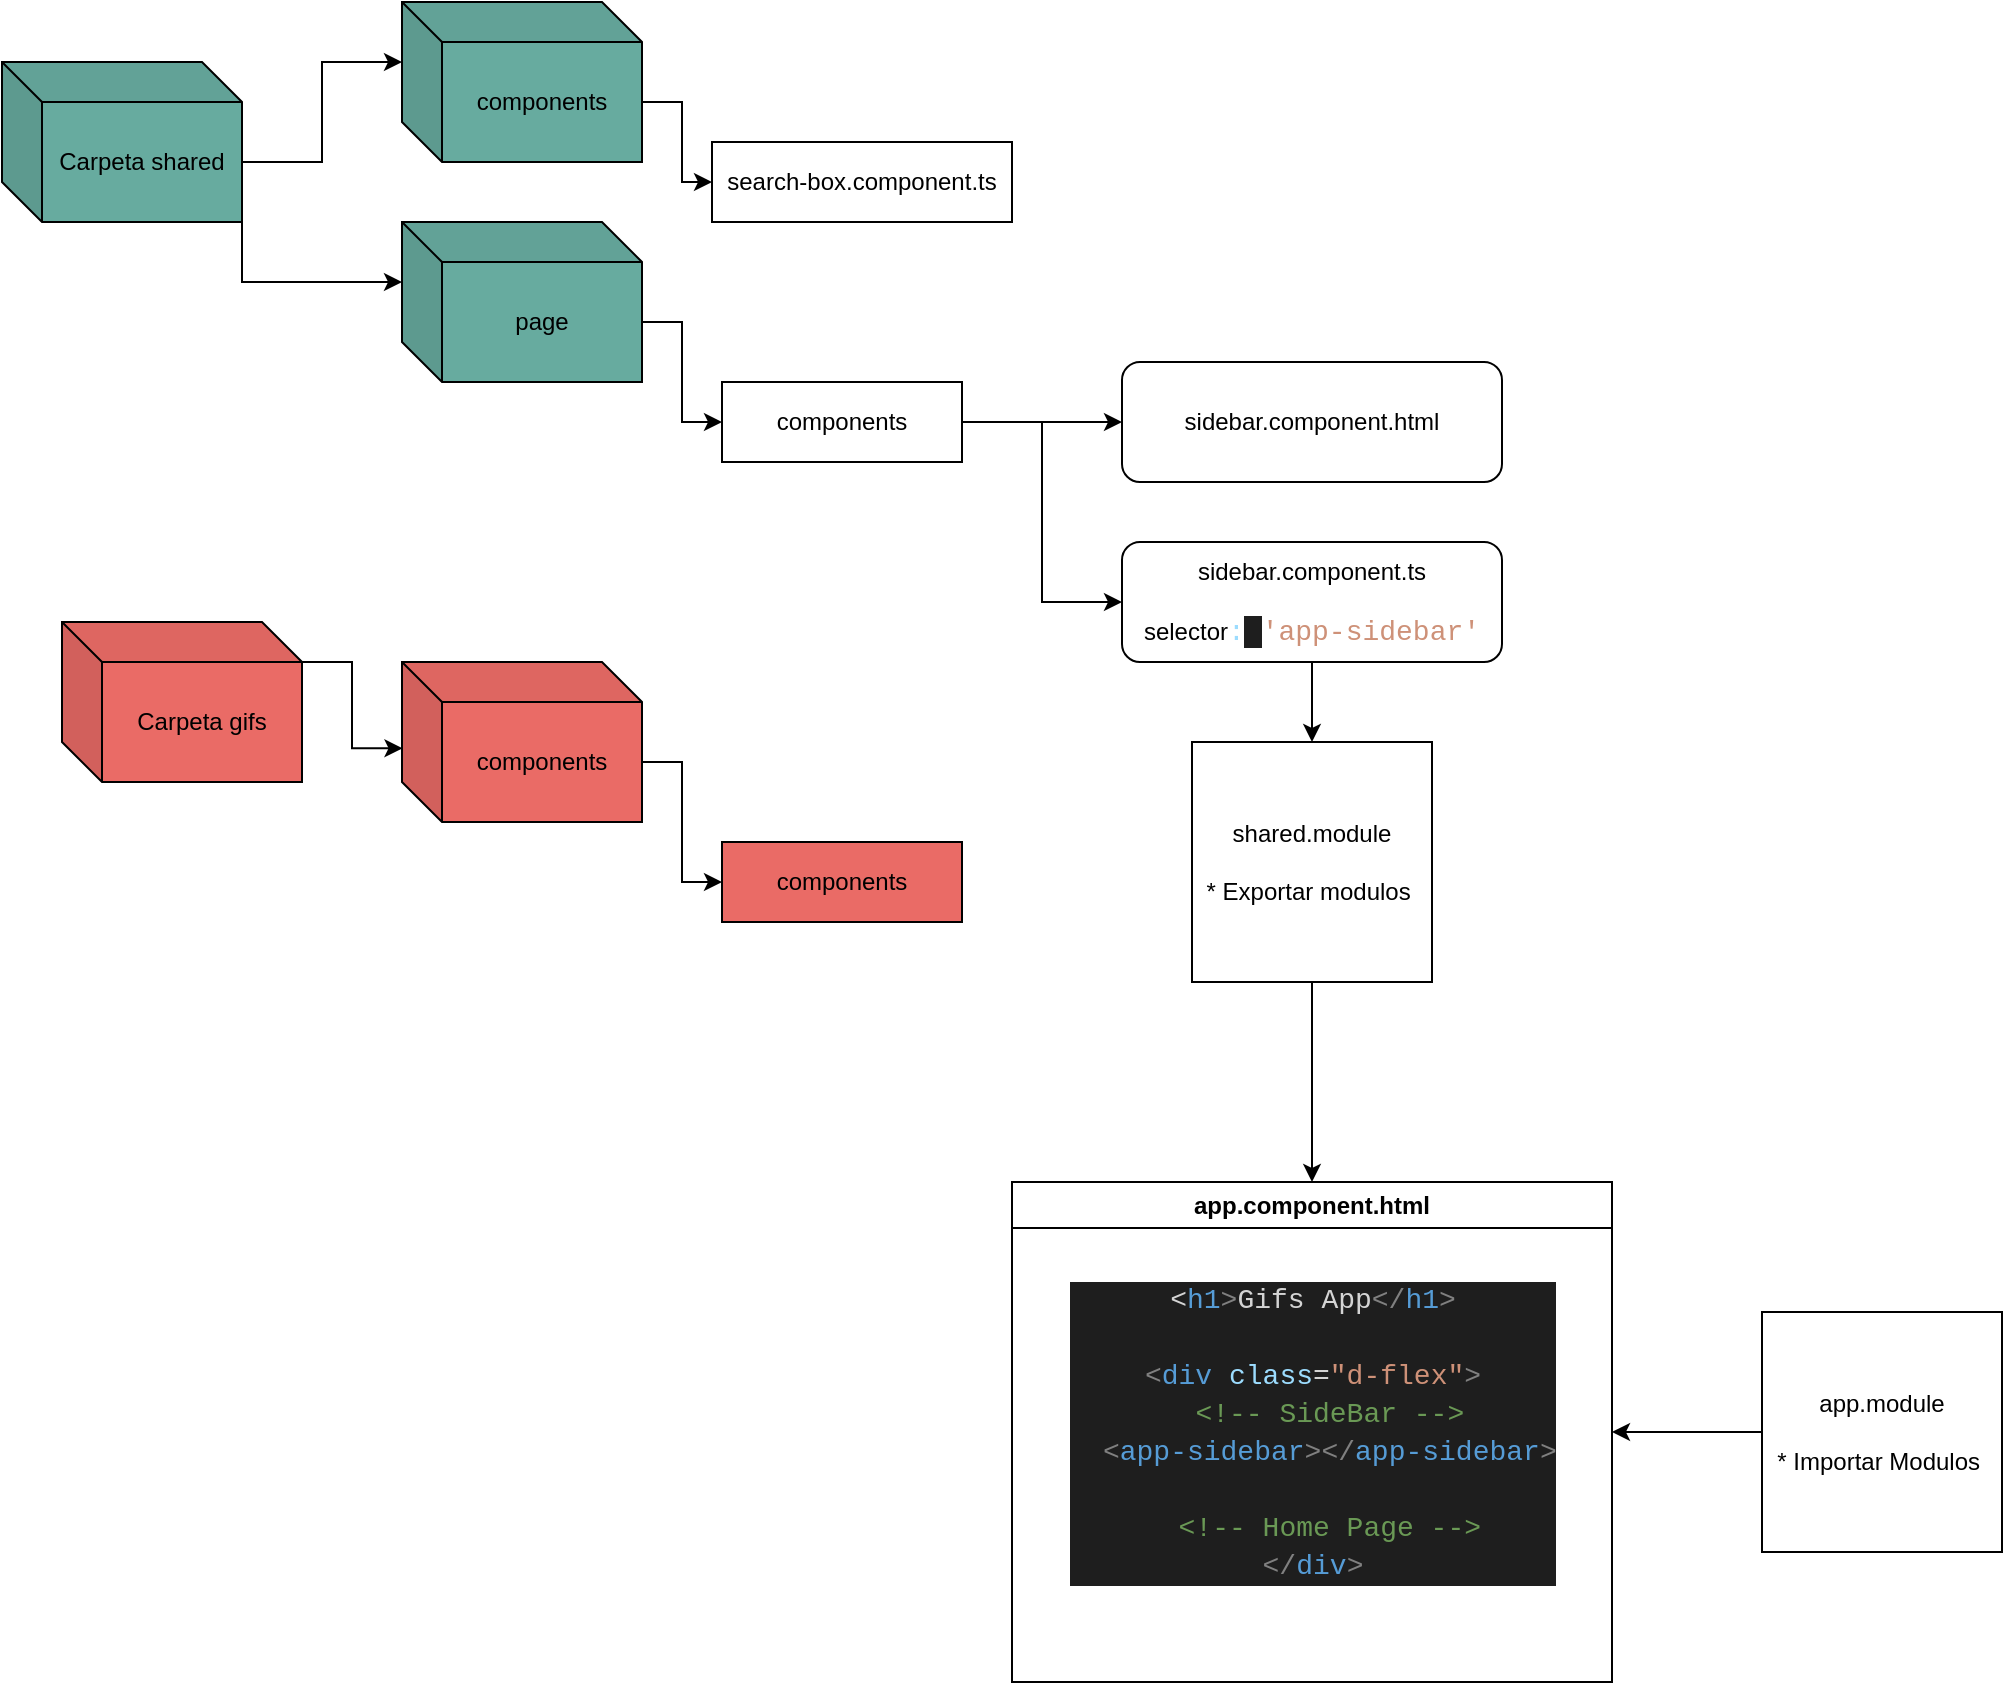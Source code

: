<mxfile version="21.2.9" type="device">
  <diagram name="Página-1" id="BHI88ZndC61EMu_BznhN">
    <mxGraphModel dx="2206" dy="1785" grid="1" gridSize="10" guides="1" tooltips="1" connect="1" arrows="1" fold="1" page="1" pageScale="1" pageWidth="827" pageHeight="1169" math="0" shadow="0">
      <root>
        <mxCell id="0" />
        <mxCell id="1" parent="0" />
        <mxCell id="qLr8i8mf7fz0wRjPMqTa-39" style="edgeStyle=orthogonalEdgeStyle;rounded=0;orthogonalLoop=1;jettySize=auto;html=1;exitX=0.5;exitY=1;exitDx=0;exitDy=0;entryX=0.5;entryY=0;entryDx=0;entryDy=0;" edge="1" parent="1" source="qLr8i8mf7fz0wRjPMqTa-1" target="qLr8i8mf7fz0wRjPMqTa-36">
          <mxGeometry relative="1" as="geometry" />
        </mxCell>
        <mxCell id="qLr8i8mf7fz0wRjPMqTa-1" value="shared.module&lt;br&gt;&lt;br&gt;* Exportar modulos&amp;nbsp;" style="whiteSpace=wrap;html=1;aspect=fixed;" vertex="1" parent="1">
          <mxGeometry x="395" y="340" width="120" height="120" as="geometry" />
        </mxCell>
        <mxCell id="qLr8i8mf7fz0wRjPMqTa-6" style="edgeStyle=orthogonalEdgeStyle;rounded=0;orthogonalLoop=1;jettySize=auto;html=1;exitX=1;exitY=0.5;exitDx=0;exitDy=0;entryX=0;entryY=0.5;entryDx=0;entryDy=0;" edge="1" parent="1" source="qLr8i8mf7fz0wRjPMqTa-2" target="qLr8i8mf7fz0wRjPMqTa-3">
          <mxGeometry relative="1" as="geometry" />
        </mxCell>
        <mxCell id="qLr8i8mf7fz0wRjPMqTa-38" style="edgeStyle=orthogonalEdgeStyle;rounded=0;orthogonalLoop=1;jettySize=auto;html=1;exitX=1;exitY=0.5;exitDx=0;exitDy=0;entryX=0;entryY=0.5;entryDx=0;entryDy=0;" edge="1" parent="1" source="qLr8i8mf7fz0wRjPMqTa-2" target="qLr8i8mf7fz0wRjPMqTa-29">
          <mxGeometry relative="1" as="geometry" />
        </mxCell>
        <mxCell id="qLr8i8mf7fz0wRjPMqTa-2" value="components" style="rounded=0;whiteSpace=wrap;html=1;" vertex="1" parent="1">
          <mxGeometry x="160" y="160" width="120" height="40" as="geometry" />
        </mxCell>
        <mxCell id="qLr8i8mf7fz0wRjPMqTa-3" value="sidebar.component.html" style="rounded=1;whiteSpace=wrap;html=1;" vertex="1" parent="1">
          <mxGeometry x="360" y="150" width="190" height="60" as="geometry" />
        </mxCell>
        <mxCell id="qLr8i8mf7fz0wRjPMqTa-26" style="edgeStyle=orthogonalEdgeStyle;rounded=0;orthogonalLoop=1;jettySize=auto;html=1;exitX=1;exitY=1;exitDx=0;exitDy=0;exitPerimeter=0;entryX=0;entryY=0;entryDx=0;entryDy=30;entryPerimeter=0;" edge="1" parent="1" source="qLr8i8mf7fz0wRjPMqTa-15" target="qLr8i8mf7fz0wRjPMqTa-17">
          <mxGeometry relative="1" as="geometry" />
        </mxCell>
        <mxCell id="qLr8i8mf7fz0wRjPMqTa-44" style="edgeStyle=orthogonalEdgeStyle;rounded=0;orthogonalLoop=1;jettySize=auto;html=1;exitX=0;exitY=0;exitDx=120;exitDy=50;exitPerimeter=0;entryX=0;entryY=0;entryDx=0;entryDy=30;entryPerimeter=0;" edge="1" parent="1" source="qLr8i8mf7fz0wRjPMqTa-15" target="qLr8i8mf7fz0wRjPMqTa-43">
          <mxGeometry relative="1" as="geometry" />
        </mxCell>
        <mxCell id="qLr8i8mf7fz0wRjPMqTa-15" value="Carpeta shared" style="shape=cube;whiteSpace=wrap;html=1;boundedLbl=1;backgroundOutline=1;darkOpacity=0.05;darkOpacity2=0.1;fillColor=#67AB9F;" vertex="1" parent="1">
          <mxGeometry x="-200" width="120" height="80" as="geometry" />
        </mxCell>
        <mxCell id="qLr8i8mf7fz0wRjPMqTa-28" style="edgeStyle=orthogonalEdgeStyle;rounded=0;orthogonalLoop=1;jettySize=auto;html=1;exitX=0;exitY=0;exitDx=120;exitDy=50;exitPerimeter=0;entryX=0;entryY=0.5;entryDx=0;entryDy=0;" edge="1" parent="1" source="qLr8i8mf7fz0wRjPMqTa-17" target="qLr8i8mf7fz0wRjPMqTa-2">
          <mxGeometry relative="1" as="geometry" />
        </mxCell>
        <mxCell id="qLr8i8mf7fz0wRjPMqTa-17" value="page" style="shape=cube;whiteSpace=wrap;html=1;boundedLbl=1;backgroundOutline=1;darkOpacity=0.05;darkOpacity2=0.1;fillColor=#67AB9F;" vertex="1" parent="1">
          <mxGeometry y="80" width="120" height="80" as="geometry" />
        </mxCell>
        <mxCell id="qLr8i8mf7fz0wRjPMqTa-30" style="edgeStyle=orthogonalEdgeStyle;rounded=0;orthogonalLoop=1;jettySize=auto;html=1;exitX=0.5;exitY=1;exitDx=0;exitDy=0;entryX=0.5;entryY=0;entryDx=0;entryDy=0;" edge="1" parent="1" source="qLr8i8mf7fz0wRjPMqTa-29" target="qLr8i8mf7fz0wRjPMqTa-1">
          <mxGeometry relative="1" as="geometry" />
        </mxCell>
        <mxCell id="qLr8i8mf7fz0wRjPMqTa-29" value="sidebar.component.ts&lt;br&gt;&lt;br&gt;selector&lt;span style=&quot;border-color: var(--border-color); font-family: Consolas, &amp;quot;Courier New&amp;quot;, monospace; font-size: 14px; color: rgb(156, 220, 254);&quot;&gt;:&lt;/span&gt;&lt;span style=&quot;color: rgb(212, 212, 212); font-family: Consolas, &amp;quot;Courier New&amp;quot;, monospace; font-size: 14px; background-color: rgb(30, 30, 30);&quot;&gt;&amp;nbsp;&lt;/span&gt;&lt;span style=&quot;border-color: var(--border-color); font-family: Consolas, &amp;quot;Courier New&amp;quot;, monospace; font-size: 14px; color: rgb(206, 145, 120);&quot;&gt;&#39;app-sidebar&#39;&lt;/span&gt;" style="rounded=1;whiteSpace=wrap;html=1;" vertex="1" parent="1">
          <mxGeometry x="360" y="240" width="190" height="60" as="geometry" />
        </mxCell>
        <mxCell id="qLr8i8mf7fz0wRjPMqTa-33" style="edgeStyle=orthogonalEdgeStyle;rounded=0;orthogonalLoop=1;jettySize=auto;html=1;exitX=0;exitY=0;exitDx=120;exitDy=20;exitPerimeter=0;entryX=0.002;entryY=0.539;entryDx=0;entryDy=0;entryPerimeter=0;" edge="1" parent="1" source="qLr8i8mf7fz0wRjPMqTa-31" target="qLr8i8mf7fz0wRjPMqTa-32">
          <mxGeometry relative="1" as="geometry" />
        </mxCell>
        <mxCell id="qLr8i8mf7fz0wRjPMqTa-31" value="Carpeta gifs" style="shape=cube;whiteSpace=wrap;html=1;boundedLbl=1;backgroundOutline=1;darkOpacity=0.05;darkOpacity2=0.1;fillColor=#EA6B66;" vertex="1" parent="1">
          <mxGeometry x="-170" y="280" width="120" height="80" as="geometry" />
        </mxCell>
        <mxCell id="qLr8i8mf7fz0wRjPMqTa-35" style="edgeStyle=orthogonalEdgeStyle;rounded=0;orthogonalLoop=1;jettySize=auto;html=1;exitX=0;exitY=0;exitDx=120;exitDy=50;exitPerimeter=0;entryX=0;entryY=0.5;entryDx=0;entryDy=0;" edge="1" parent="1" source="qLr8i8mf7fz0wRjPMqTa-32" target="qLr8i8mf7fz0wRjPMqTa-34">
          <mxGeometry relative="1" as="geometry" />
        </mxCell>
        <mxCell id="qLr8i8mf7fz0wRjPMqTa-32" value="components" style="shape=cube;whiteSpace=wrap;html=1;boundedLbl=1;backgroundOutline=1;darkOpacity=0.05;darkOpacity2=0.1;fillColor=#EA6B66;" vertex="1" parent="1">
          <mxGeometry y="300" width="120" height="80" as="geometry" />
        </mxCell>
        <mxCell id="qLr8i8mf7fz0wRjPMqTa-34" value="components" style="rounded=0;whiteSpace=wrap;html=1;fillColor=#EA6B66;" vertex="1" parent="1">
          <mxGeometry x="160" y="390" width="120" height="40" as="geometry" />
        </mxCell>
        <mxCell id="qLr8i8mf7fz0wRjPMqTa-36" value="app.component.html" style="swimlane;whiteSpace=wrap;html=1;" vertex="1" parent="1">
          <mxGeometry x="305" y="560" width="300" height="250" as="geometry" />
        </mxCell>
        <mxCell id="qLr8i8mf7fz0wRjPMqTa-37" value="&lt;div style=&quot;color: rgb(212, 212, 212); background-color: rgb(30, 30, 30); font-family: Consolas, &amp;quot;Courier New&amp;quot;, monospace; font-size: 14px; line-height: 19px;&quot;&gt;&lt;div&gt;&amp;lt;&lt;span style=&quot;color: #569cd6;&quot;&gt;h1&lt;/span&gt;&lt;span style=&quot;color: #808080;&quot;&gt;&amp;gt;&lt;/span&gt;Gifs App&lt;span style=&quot;color: #808080;&quot;&gt;&amp;lt;/&lt;/span&gt;&lt;span style=&quot;color: #569cd6;&quot;&gt;h1&lt;/span&gt;&lt;span style=&quot;color: #808080;&quot;&gt;&amp;gt;&lt;/span&gt;&lt;/div&gt;&lt;br&gt;&lt;div&gt;&lt;span style=&quot;color: #808080;&quot;&gt;&amp;lt;&lt;/span&gt;&lt;span style=&quot;color: #569cd6;&quot;&gt;div&lt;/span&gt; &lt;span style=&quot;color: #9cdcfe;&quot;&gt;class&lt;/span&gt;=&lt;span style=&quot;color: #ce9178;&quot;&gt;&quot;d-flex&quot;&lt;/span&gt;&lt;span style=&quot;color: #808080;&quot;&gt;&amp;gt;&lt;/span&gt;&lt;/div&gt;&lt;div&gt;&amp;nbsp; &lt;span style=&quot;color: #6a9955;&quot;&gt;&amp;lt;!-- SideBar --&amp;gt;&lt;/span&gt;&lt;/div&gt;&lt;div&gt;&amp;nbsp; &lt;span style=&quot;color: #808080;&quot;&gt;&amp;lt;&lt;/span&gt;&lt;span style=&quot;color: #569cd6;&quot;&gt;app-sidebar&lt;/span&gt;&lt;span style=&quot;color: #808080;&quot;&gt;&amp;gt;&amp;lt;/&lt;/span&gt;&lt;span style=&quot;color: #569cd6;&quot;&gt;app-sidebar&lt;/span&gt;&lt;span style=&quot;color: #808080;&quot;&gt;&amp;gt;&lt;/span&gt;&lt;/div&gt;&lt;br&gt;&lt;div&gt;&amp;nbsp; &lt;span style=&quot;color: #6a9955;&quot;&gt;&amp;lt;!-- Home Page --&amp;gt;&lt;/span&gt;&lt;/div&gt;&lt;div&gt;&lt;span style=&quot;color: #808080;&quot;&gt;&amp;lt;/&lt;/span&gt;&lt;span style=&quot;color: #569cd6;&quot;&gt;div&lt;/span&gt;&lt;span style=&quot;color: #808080;&quot;&gt;&amp;gt;&lt;/span&gt;&lt;/div&gt;&lt;/div&gt;" style="text;html=1;align=center;verticalAlign=middle;resizable=0;points=[];autosize=1;strokeColor=none;fillColor=none;" vertex="1" parent="qLr8i8mf7fz0wRjPMqTa-36">
          <mxGeometry x="25" y="40" width="250" height="170" as="geometry" />
        </mxCell>
        <mxCell id="qLr8i8mf7fz0wRjPMqTa-42" style="edgeStyle=orthogonalEdgeStyle;rounded=0;orthogonalLoop=1;jettySize=auto;html=1;exitX=0;exitY=0.5;exitDx=0;exitDy=0;entryX=1;entryY=0.5;entryDx=0;entryDy=0;" edge="1" parent="1" source="qLr8i8mf7fz0wRjPMqTa-41" target="qLr8i8mf7fz0wRjPMqTa-36">
          <mxGeometry relative="1" as="geometry" />
        </mxCell>
        <mxCell id="qLr8i8mf7fz0wRjPMqTa-41" value="app.module&lt;br&gt;&lt;br&gt;* Importar Modulos&amp;nbsp;" style="whiteSpace=wrap;html=1;aspect=fixed;" vertex="1" parent="1">
          <mxGeometry x="680" y="625" width="120" height="120" as="geometry" />
        </mxCell>
        <mxCell id="qLr8i8mf7fz0wRjPMqTa-47" style="edgeStyle=orthogonalEdgeStyle;rounded=0;orthogonalLoop=1;jettySize=auto;html=1;exitX=0;exitY=0;exitDx=120;exitDy=50;exitPerimeter=0;entryX=0;entryY=0.5;entryDx=0;entryDy=0;" edge="1" parent="1" source="qLr8i8mf7fz0wRjPMqTa-43" target="qLr8i8mf7fz0wRjPMqTa-45">
          <mxGeometry relative="1" as="geometry" />
        </mxCell>
        <mxCell id="qLr8i8mf7fz0wRjPMqTa-43" value="components" style="shape=cube;whiteSpace=wrap;html=1;boundedLbl=1;backgroundOutline=1;darkOpacity=0.05;darkOpacity2=0.1;fillColor=#67AB9F;" vertex="1" parent="1">
          <mxGeometry y="-30" width="120" height="80" as="geometry" />
        </mxCell>
        <mxCell id="qLr8i8mf7fz0wRjPMqTa-45" value="search-box.component.ts" style="rounded=0;whiteSpace=wrap;html=1;" vertex="1" parent="1">
          <mxGeometry x="155" y="40" width="150" height="40" as="geometry" />
        </mxCell>
      </root>
    </mxGraphModel>
  </diagram>
</mxfile>
